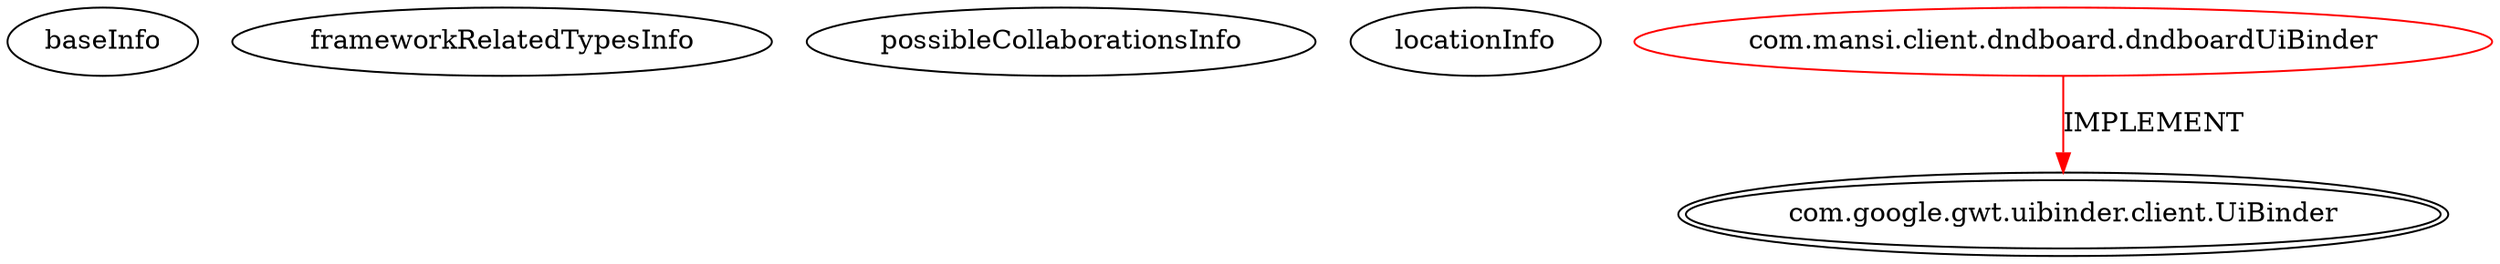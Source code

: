 digraph {
baseInfo[graphId=3691,category="extension_graph",isAnonymous=false,possibleRelation=false]
frameworkRelatedTypesInfo[0="com.google.gwt.uibinder.client.UiBinder"]
possibleCollaborationsInfo[]
locationInfo[projectName="mansiT-UiBinder",filePath="/mansiT-UiBinder/UiBinder-master/uibinder/src/com/mansi/client/dndboard.java",contextSignature="dndboardUiBinder",graphId="3691"]
0[label="com.mansi.client.dndboard.dndboardUiBinder",vertexType="ROOT_CLIENT_CLASS_DECLARATION",isFrameworkType=false,color=red]
1[label="com.google.gwt.uibinder.client.UiBinder",vertexType="FRAMEWORK_INTERFACE_TYPE",isFrameworkType=true,peripheries=2]
0->1[label="IMPLEMENT",color=red]
}
